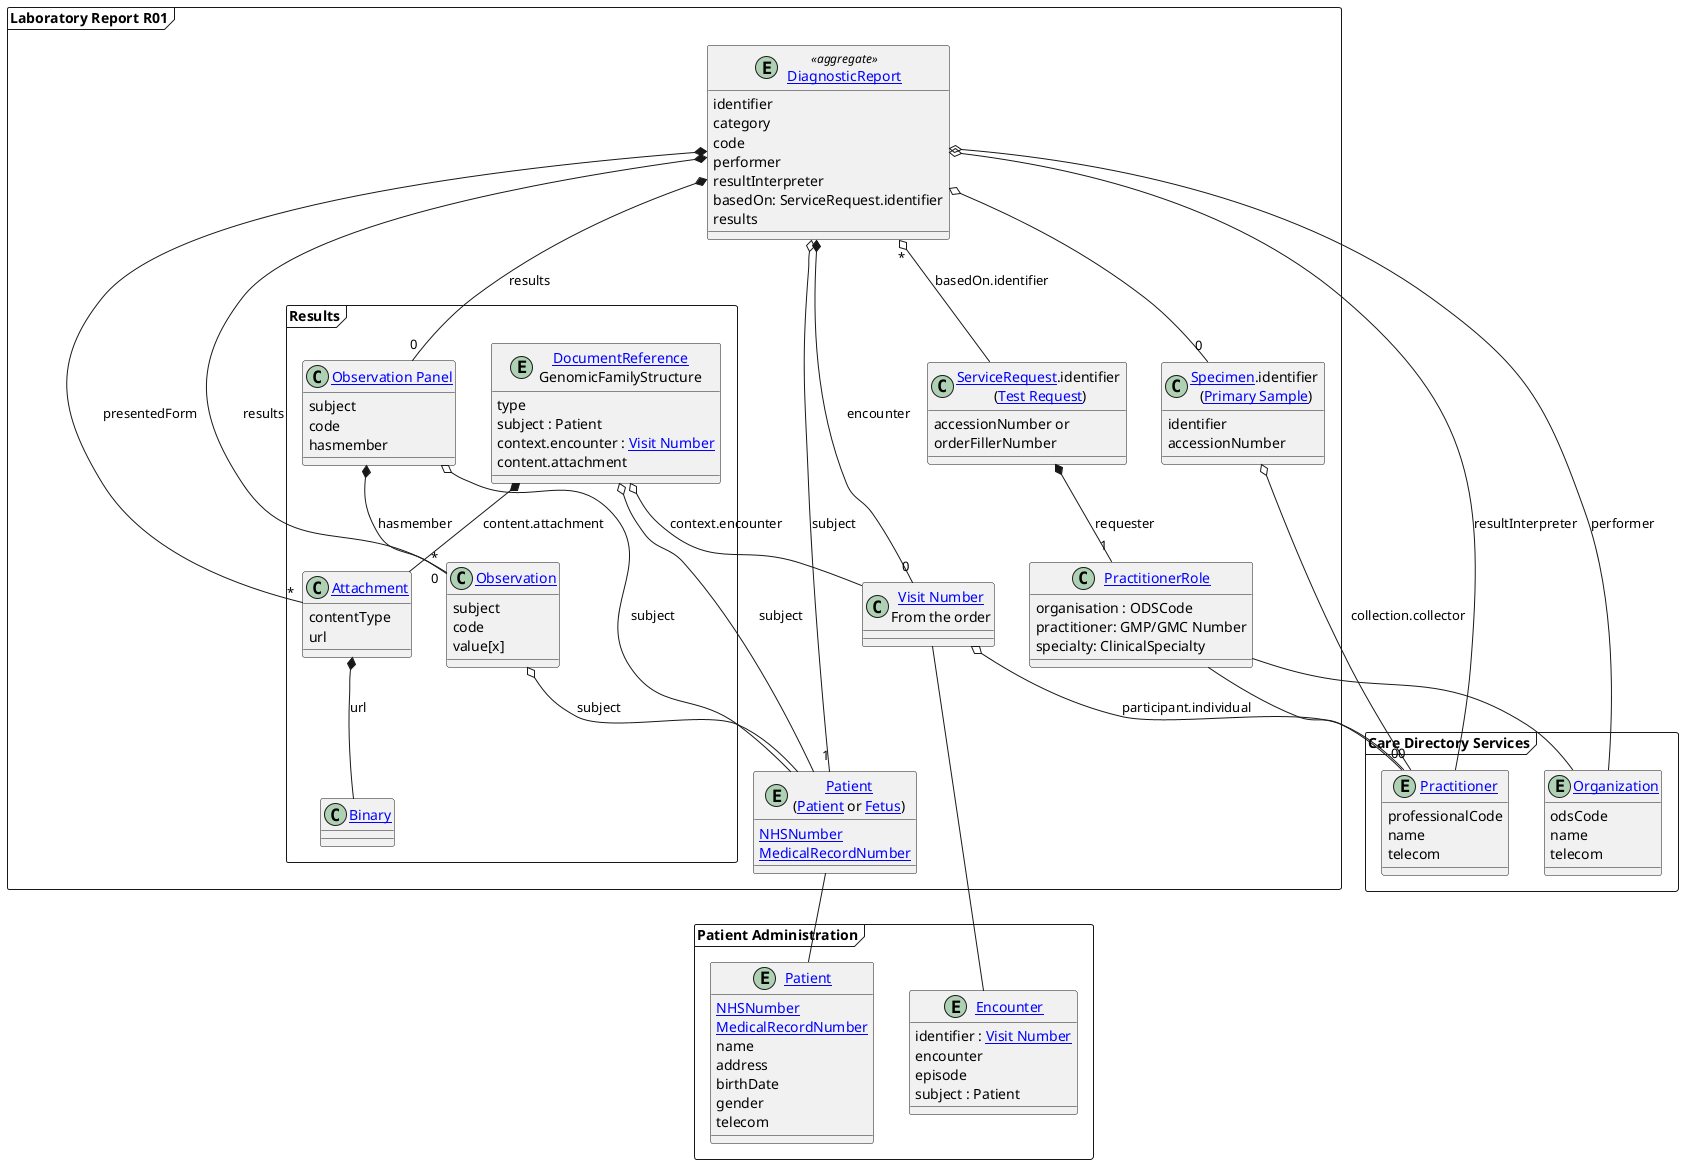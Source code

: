 @startuml

skinparam svgDimensionStyle false


  frame "Laboratory Report R01" as Composition {


    entity "[[StructureDefinition-DiagnosticReport.html DiagnosticReport]]" as OBR <<aggregate>> {
         identifier
         category
         code
         performer
         resultInterpreter
         basedOn: ServiceRequest.identifier
         results
         }


    entity "[[StructureDefinition-Patient.html Patient]]\n([[https://simplifier.net/guide/fhir-genomics-implementation-guide/Home/Design/Clinicalheadings#Patient Patient]] or [[https://simplifier.net/guide/fhir-genomics-implementation-guide/Home/Design/Clinicalheadings#Fetus Fetus]])" as PID {
    [[StructureDefinition-NHSNumber.html NHSNumber]]
    [[StructureDefinition-MedicalRecordNumber.html MedicalRecordNumber]]
    }

    class "[[StructureDefinition-VisitNumber.html Visit Number]]\nFrom the order" as PV1 {
    }

    class "[[StructureDefinition-ServiceRequest.html ServiceRequest]].identifier \n([[https://simplifier.net/guide/fhir-genomics-implementation-guide/Home/Design/Clinicalheadings#Test-Request Test Request]])" as ORC {
      accessionNumber or
      orderFillerNumber
    }

    class "[[StructureDefinition-Specimen.html Specimen]].identifier \n([[https://simplifier.net/guide/fhir-genomics-implementation-guide/Home/Design/Clinicalheadings#Primary-Sample Primary Sample]])" as SPM {
    identifier
    accessionNumber
    }

    frame Results {

         class "[[StructureDefinition-Observation.html Observation]]" as OBX {
           subject
           code
           value[x]
            }


            class "[[StructureDefinition-Observation-Panel.html Observation Panel]]" as panel {
            subject
            code
            hasmember
            }

         entity "[[StructureDefinition-DocumentReference.html DocumentReference]]\nGenomicFamilyStructure" as documentReference {
                 type
                 subject : Patient
                 context.encounter : [[StructureDefinition-VisitNumber.html Visit Number]]
                content.attachment
              }


          class "[[StructureDefinition-NWAttachment.html Attachment]]" as OBX2 {
          contentType
          url
          }

          class "[[StructureDefinition-Binary.html Binary]]" as binary
    }
    class "[[StructureDefinition-PractitionerRole.html PractitionerRole]]" as STF {
       organisation : ODSCode
       practitioner: GMP/GMC Number
       specialty: ClinicalSpecialty
      }



     panel *-d- "0" OBX: hasmember
  }

  frame "Patient Administration" {

   entity "[[StructureDefinition-Encounter.html Encounter]]" as encounter {
      identifier : [[StructureDefinition-VisitNumber.html Visit Number]]
      encounter
      episode
      subject : Patient
      }

      entity "[[StructureDefinition-Patient.html Patient]]" as patient {
       [[StructureDefinition-NHSNumber.html NHSNumber]]
        [[StructureDefinition-MedicalRecordNumber.html MedicalRecordNumber]]
        name
        address
        birthDate
        gender
        telecom
      }


  }

  frame "Care Directory Services" {

    entity "[[StructureDefinition-Practitioner.html Practitioner]]" as practitioner {
    professionalCode
    name
    telecom
    }

    entity "[[StructureDefinition-Organization.html Organization]]" as organisation {
     odsCode
     name
     telecom
    }

  }


OBR o-- practitioner: resultInterpreter
OBR o-- organisation: performer

OBR o-- "0" SPM
OBR "*" o--  ORC : basedOn.identifier
OBR o-- "1" PID : subject
OBR *-- "0" PV1 : encounter
OBR *-- "*" OBX : results
OBR *-- "0" panel: results
OBR *-- "*" OBX2: presentedForm



  ORC *-- "1" STF: requester
  SPM o-- "0" practitioner: collection.collector
  PV1 o-- "0" practitioner: participant.individual

OBX o-- PID: subject
panel o-- PID: subject
documentReference o-- PID: subject
documentReference *-- OBX2: content.attachment
documentReference o-- PV1: context.encounter
OBX2 *-- binary : url

 PV1 -- encounter
  PID -- patient
  STF -- practitioner
  STF -- organisation

@enduml
